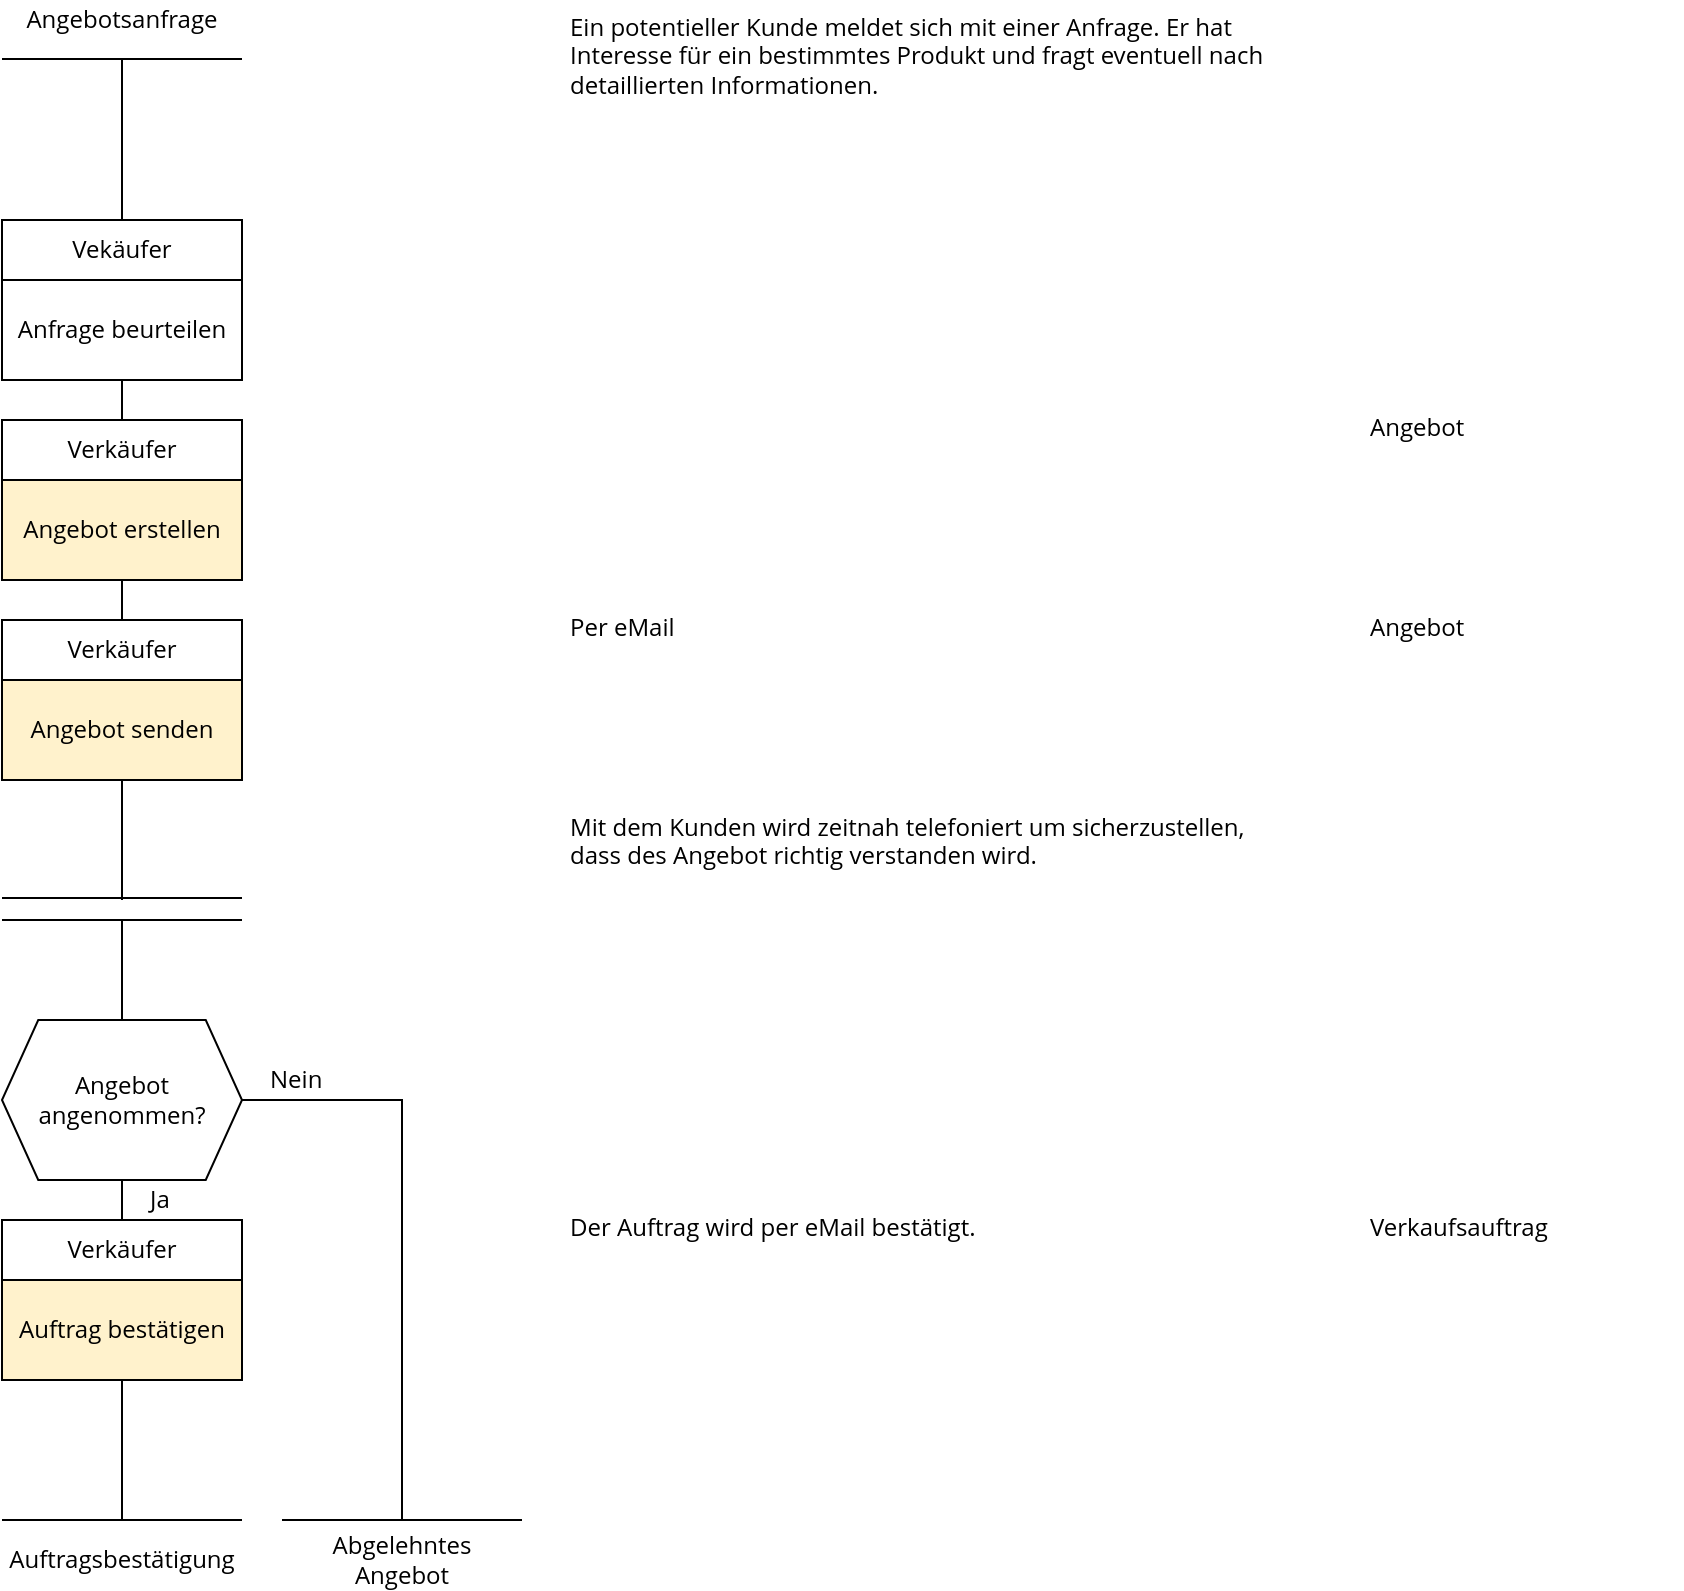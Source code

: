 <mxfile version="13.7.9" type="device"><diagram id="4S5-npywQPDvTMbEbsQe" name="Page-1"><mxGraphModel dx="1102" dy="574" grid="1" gridSize="10" guides="1" tooltips="1" connect="1" arrows="1" fold="1" page="1" pageScale="1" pageWidth="827" pageHeight="1169" math="0" shadow="0"><root><mxCell id="0"/><mxCell id="1" parent="0"/><mxCell id="5YBqX78m-PzI1qTNsg00-1" value="" style="rounded=0;whiteSpace=wrap;html=1;align=left;horizontal=1;verticalAlign=top;strokeColor=none;fontFamily=Open Sans;fontSize=12;spacingLeft=2;spacingRight=2;" parent="1" vertex="1"><mxGeometry x="360" y="180" width="360" height="100" as="geometry"/></mxCell><mxCell id="5YBqX78m-PzI1qTNsg00-2" value="" style="endArrow=none;html=1;fontFamily=Open Sans;fontSize=12;spacingLeft=2;spacingRight=2;" parent="1" edge="1"><mxGeometry width="50" height="50" relative="1" as="geometry"><mxPoint x="80" y="109.5" as="sourcePoint"/><mxPoint x="200" y="109.5" as="targetPoint"/></mxGeometry></mxCell><mxCell id="5YBqX78m-PzI1qTNsg00-3" value="Angebotsanfrage" style="text;html=1;strokeColor=none;fillColor=none;align=center;verticalAlign=middle;whiteSpace=wrap;rounded=0;fontFamily=Open Sans;fontSize=12;spacingLeft=2;spacingRight=2;" parent="1" vertex="1"><mxGeometry x="80" y="80" width="120" height="20" as="geometry"/></mxCell><mxCell id="5YBqX78m-PzI1qTNsg00-4" value="" style="endArrow=none;html=1;fontFamily=Open Sans;fontSize=12;spacingLeft=2;spacingRight=2;" parent="1" edge="1"><mxGeometry width="50" height="50" relative="1" as="geometry"><mxPoint x="140" y="190" as="sourcePoint"/><mxPoint x="140" y="110" as="targetPoint"/></mxGeometry></mxCell><mxCell id="5YBqX78m-PzI1qTNsg00-5" value="" style="verticalLabelPosition=bottom;verticalAlign=top;html=1;shape=hexagon;perimeter=hexagonPerimeter2;arcSize=6;size=0.151;fontFamily=Open Sans;fontSize=12;spacingLeft=2;spacingRight=2;" parent="1" vertex="1"><mxGeometry x="80" y="590" width="120" height="80" as="geometry"/></mxCell><mxCell id="5YBqX78m-PzI1qTNsg00-6" value="Angebot angenommen?" style="text;html=1;strokeColor=none;fillColor=none;align=center;verticalAlign=middle;whiteSpace=wrap;rounded=0;fontFamily=Open Sans;fontSize=12;spacingLeft=2;spacingRight=2;" parent="1" vertex="1"><mxGeometry x="80" y="590" width="120" height="80" as="geometry"/></mxCell><mxCell id="5YBqX78m-PzI1qTNsg00-7" value="" style="endArrow=none;html=1;fontFamily=Open Sans;fontSize=12;spacingLeft=2;spacingRight=2;" parent="1" edge="1"><mxGeometry width="50" height="50" relative="1" as="geometry"><mxPoint x="140" y="290" as="sourcePoint"/><mxPoint x="140" y="270" as="targetPoint"/></mxGeometry></mxCell><mxCell id="5YBqX78m-PzI1qTNsg00-8" value="" style="endArrow=none;html=1;fontFamily=Open Sans;fontSize=12;spacingLeft=2;spacingRight=2;" parent="1" edge="1"><mxGeometry width="50" height="50" relative="1" as="geometry"><mxPoint x="80" y="529" as="sourcePoint"/><mxPoint x="200" y="529" as="targetPoint"/></mxGeometry></mxCell><mxCell id="5YBqX78m-PzI1qTNsg00-9" value="" style="endArrow=none;html=1;fontFamily=Open Sans;fontSize=12;spacingLeft=2;spacingRight=2;" parent="1" edge="1"><mxGeometry width="50" height="50" relative="1" as="geometry"><mxPoint x="80" y="540" as="sourcePoint"/><mxPoint x="200" y="540" as="targetPoint"/></mxGeometry></mxCell><mxCell id="5YBqX78m-PzI1qTNsg00-10" value="" style="endArrow=none;html=1;exitX=0.5;exitY=0;exitDx=0;exitDy=0;entryX=0.5;entryY=1;entryDx=0;entryDy=0;fontFamily=Open Sans;fontSize=12;spacingLeft=2;spacingRight=2;" parent="1" target="5YBqX78m-PzI1qTNsg00-6" edge="1"><mxGeometry width="50" height="50" relative="1" as="geometry"><mxPoint x="140" y="701" as="sourcePoint"/><mxPoint x="440" y="708" as="targetPoint"/></mxGeometry></mxCell><mxCell id="5YBqX78m-PzI1qTNsg00-11" value="Anfrage beurteilen" style="rounded=0;whiteSpace=wrap;html=1;fontFamily=Open Sans;fontSize=12;spacingLeft=2;spacingRight=2;" parent="1" vertex="1"><mxGeometry x="80" y="220" width="120" height="50" as="geometry"/></mxCell><mxCell id="5YBqX78m-PzI1qTNsg00-12" value="Vekäufer" style="rounded=0;whiteSpace=wrap;html=1;fontFamily=Open Sans;fontSize=12;spacingLeft=2;spacingRight=2;" parent="1" vertex="1"><mxGeometry x="80" y="190" width="120" height="30" as="geometry"/></mxCell><mxCell id="5YBqX78m-PzI1qTNsg00-14" value="Ein potentieller Kunde meldet sich mit einer Anfrage. Er hat Interesse für ein bestimmtes Produkt und fragt eventuell nach detaillierten Informationen." style="rounded=0;whiteSpace=wrap;html=1;align=left;horizontal=1;verticalAlign=top;strokeColor=none;fontFamily=Open Sans;fontSize=12;spacingLeft=2;spacingRight=2;" parent="1" vertex="1"><mxGeometry x="360" y="80" width="360" height="100" as="geometry"/></mxCell><mxCell id="5YBqX78m-PzI1qTNsg00-15" value="" style="endArrow=none;html=1;fontFamily=Open Sans;fontSize=12;spacingLeft=2;spacingRight=2;" parent="1" edge="1"><mxGeometry width="50" height="50" relative="1" as="geometry"><mxPoint x="140" y="390" as="sourcePoint"/><mxPoint x="140" y="370" as="targetPoint"/></mxGeometry></mxCell><mxCell id="5YBqX78m-PzI1qTNsg00-16" value="Angebot erstellen" style="rounded=0;whiteSpace=wrap;html=1;fillColor=#fff2cc;strokeColor=#000000;fontFamily=Open Sans;fontSize=12;spacingLeft=2;spacingRight=2;" parent="1" vertex="1"><mxGeometry x="80" y="320" width="120" height="50" as="geometry"/></mxCell><mxCell id="5YBqX78m-PzI1qTNsg00-17" value="Verkäufer" style="rounded=0;whiteSpace=wrap;html=1;fontFamily=Open Sans;fontSize=12;spacingLeft=2;spacingRight=2;" parent="1" vertex="1"><mxGeometry x="80" y="290" width="120" height="30" as="geometry"/></mxCell><mxCell id="5YBqX78m-PzI1qTNsg00-18" value="" style="rounded=0;whiteSpace=wrap;html=1;align=left;horizontal=1;verticalAlign=top;strokeColor=none;fontFamily=Open Sans;fontSize=12;spacingLeft=2;spacingRight=2;" parent="1" vertex="1"><mxGeometry x="360" y="280" width="360" height="100" as="geometry"/></mxCell><mxCell id="5YBqX78m-PzI1qTNsg00-19" value="Angebot" style="rounded=0;whiteSpace=wrap;html=1;align=left;horizontal=1;verticalAlign=top;strokeColor=none;fontFamily=Open Sans;fontSize=12;spacingLeft=2;spacingRight=2;" parent="1" vertex="1"><mxGeometry x="760" y="280" width="160" height="100" as="geometry"/></mxCell><mxCell id="5YBqX78m-PzI1qTNsg00-20" value="" style="endArrow=none;html=1;fontFamily=Open Sans;fontSize=12;spacingLeft=2;spacingRight=2;" parent="1" edge="1"><mxGeometry width="50" height="50" relative="1" as="geometry"><mxPoint x="140" y="390" as="sourcePoint"/><mxPoint x="140" y="370" as="targetPoint"/></mxGeometry></mxCell><mxCell id="5YBqX78m-PzI1qTNsg00-21" value="Angebot senden" style="rounded=0;whiteSpace=wrap;html=1;fillColor=#fff2cc;strokeColor=#000000;fontFamily=Open Sans;fontSize=12;spacingLeft=2;spacingRight=2;" parent="1" vertex="1"><mxGeometry x="80" y="420" width="120" height="50" as="geometry"/></mxCell><mxCell id="5YBqX78m-PzI1qTNsg00-22" value="Verkäufer" style="rounded=0;whiteSpace=wrap;html=1;fontFamily=Open Sans;fontSize=12;spacingLeft=2;spacingRight=2;" parent="1" vertex="1"><mxGeometry x="80" y="390" width="120" height="30" as="geometry"/></mxCell><mxCell id="5YBqX78m-PzI1qTNsg00-23" value="Per eMail" style="rounded=0;whiteSpace=wrap;html=1;align=left;horizontal=1;verticalAlign=top;strokeColor=none;fontFamily=Open Sans;fontSize=12;spacingLeft=2;spacingRight=2;" parent="1" vertex="1"><mxGeometry x="360" y="380" width="360" height="100" as="geometry"/></mxCell><mxCell id="5YBqX78m-PzI1qTNsg00-24" value="Angebot" style="rounded=0;whiteSpace=wrap;html=1;align=left;horizontal=1;verticalAlign=top;strokeColor=none;fontFamily=Open Sans;fontSize=12;spacingLeft=2;spacingRight=2;" parent="1" vertex="1"><mxGeometry x="760" y="380" width="160" height="100" as="geometry"/></mxCell><mxCell id="5YBqX78m-PzI1qTNsg00-25" value="Mit dem Kunden wird zeitnah telefoniert um sicherzustellen, dass des Angebot richtig verstanden wird." style="rounded=0;whiteSpace=wrap;html=1;align=left;horizontal=1;verticalAlign=top;strokeColor=none;fontFamily=Open Sans;fontSize=12;spacingLeft=2;spacingRight=2;" parent="1" vertex="1"><mxGeometry x="360" y="480" width="360" height="100" as="geometry"/></mxCell><mxCell id="5YBqX78m-PzI1qTNsg00-26" value="Auftrag bestätigen" style="rounded=0;whiteSpace=wrap;html=1;fillColor=#fff2cc;strokeColor=#000000;fontFamily=Open Sans;fontSize=12;spacingLeft=2;spacingRight=2;" parent="1" vertex="1"><mxGeometry x="80" y="720" width="120" height="50" as="geometry"/></mxCell><mxCell id="5YBqX78m-PzI1qTNsg00-27" value="Verkäufer" style="rounded=0;whiteSpace=wrap;html=1;fontFamily=Open Sans;fontSize=12;spacingLeft=2;spacingRight=2;" parent="1" vertex="1"><mxGeometry x="80" y="690" width="120" height="30" as="geometry"/></mxCell><mxCell id="5YBqX78m-PzI1qTNsg00-28" value="Auftragsbestätigung" style="text;html=1;strokeColor=none;fillColor=none;align=center;verticalAlign=middle;whiteSpace=wrap;rounded=0;fontFamily=Open Sans;fontSize=12;spacingLeft=2;spacingRight=2;" parent="1" vertex="1"><mxGeometry x="80" y="850" width="120" height="20" as="geometry"/></mxCell><mxCell id="5YBqX78m-PzI1qTNsg00-29" value="" style="endArrow=none;html=1;fontFamily=Open Sans;fontSize=12;spacingLeft=2;spacingRight=2;" parent="1" edge="1"><mxGeometry width="50" height="50" relative="1" as="geometry"><mxPoint x="80" y="840" as="sourcePoint"/><mxPoint x="200" y="840" as="targetPoint"/></mxGeometry></mxCell><mxCell id="5YBqX78m-PzI1qTNsg00-30" value="" style="endArrow=none;html=1;entryX=0.5;entryY=1;entryDx=0;entryDy=0;fontFamily=Open Sans;fontSize=12;spacingLeft=2;spacingRight=2;" parent="1" target="5YBqX78m-PzI1qTNsg00-26" edge="1"><mxGeometry width="50" height="50" relative="1" as="geometry"><mxPoint x="140" y="840" as="sourcePoint"/><mxPoint x="240" y="760" as="targetPoint"/></mxGeometry></mxCell><mxCell id="5YBqX78m-PzI1qTNsg00-31" value="" style="endArrow=none;html=1;fontFamily=Open Sans;fontSize=12;spacingLeft=2;spacingRight=2;" parent="1" source="5YBqX78m-PzI1qTNsg00-6" edge="1"><mxGeometry width="50" height="50" relative="1" as="geometry"><mxPoint x="390" y="740" as="sourcePoint"/><mxPoint x="140" y="540" as="targetPoint"/></mxGeometry></mxCell><mxCell id="5YBqX78m-PzI1qTNsg00-32" value="" style="endArrow=none;html=1;entryX=0.5;entryY=1;entryDx=0;entryDy=0;fontFamily=Open Sans;fontSize=12;spacingLeft=2;spacingRight=2;" parent="1" target="5YBqX78m-PzI1qTNsg00-21" edge="1"><mxGeometry width="50" height="50" relative="1" as="geometry"><mxPoint x="140" y="530" as="sourcePoint"/><mxPoint x="440" y="690" as="targetPoint"/></mxGeometry></mxCell><mxCell id="5YBqX78m-PzI1qTNsg00-33" value="Abgelehntes Angebot" style="text;html=1;strokeColor=none;fillColor=none;align=center;verticalAlign=middle;whiteSpace=wrap;rounded=0;fontFamily=Open Sans;fontSize=12;spacingLeft=2;spacingRight=2;" parent="1" vertex="1"><mxGeometry x="220" y="850" width="120" height="20" as="geometry"/></mxCell><mxCell id="5YBqX78m-PzI1qTNsg00-34" value="" style="endArrow=none;html=1;fontFamily=Open Sans;fontSize=12;spacingLeft=2;spacingRight=2;" parent="1" edge="1"><mxGeometry width="50" height="50" relative="1" as="geometry"><mxPoint x="220" y="840" as="sourcePoint"/><mxPoint x="340" y="840" as="targetPoint"/></mxGeometry></mxCell><mxCell id="5YBqX78m-PzI1qTNsg00-35" value="" style="edgeStyle=orthogonalEdgeStyle;rounded=0;orthogonalLoop=1;jettySize=auto;html=1;strokeColor=none;startArrow=none;startFill=0;fontFamily=Open Sans;fontSize=12;spacingLeft=2;spacingRight=2;" parent="1" target="5YBqX78m-PzI1qTNsg00-36" edge="1"><mxGeometry relative="1" as="geometry"><mxPoint x="400" y="620" as="sourcePoint"/></mxGeometry></mxCell><mxCell id="5YBqX78m-PzI1qTNsg00-36" value="Nein" style="text;html=1;strokeColor=none;fillColor=none;align=left;verticalAlign=middle;whiteSpace=wrap;rounded=0;fontFamily=Open Sans;fontSize=12;spacingLeft=2;spacingRight=2;" parent="1" vertex="1"><mxGeometry x="210" y="610" width="70" height="20" as="geometry"/></mxCell><mxCell id="5YBqX78m-PzI1qTNsg00-37" value="Ja" style="text;html=1;strokeColor=none;fillColor=none;align=left;verticalAlign=middle;whiteSpace=wrap;rounded=0;fontFamily=Open Sans;fontSize=12;spacingLeft=2;spacingRight=2;" parent="1" vertex="1"><mxGeometry x="150" y="670" width="70" height="20" as="geometry"/></mxCell><mxCell id="5YBqX78m-PzI1qTNsg00-38" value="" style="endArrow=none;html=1;edgeStyle=orthogonalEdgeStyle;entryX=1;entryY=0.5;entryDx=0;entryDy=0;rounded=0;fontFamily=Open Sans;fontSize=12;spacingLeft=2;spacingRight=2;" parent="1" target="5YBqX78m-PzI1qTNsg00-6" edge="1"><mxGeometry width="50" height="50" relative="1" as="geometry"><mxPoint x="280" y="840" as="sourcePoint"/><mxPoint x="380" y="770" as="targetPoint"/><Array as="points"><mxPoint x="280" y="630"/></Array></mxGeometry></mxCell><mxCell id="5YBqX78m-PzI1qTNsg00-39" value="Verkaufsauftrag" style="rounded=0;whiteSpace=wrap;html=1;align=left;horizontal=1;verticalAlign=top;strokeColor=none;fontFamily=Open Sans;fontSize=12;spacingLeft=2;spacingRight=2;" parent="1" vertex="1"><mxGeometry x="760" y="680" width="160" height="100" as="geometry"/></mxCell><mxCell id="5YBqX78m-PzI1qTNsg00-40" value="Der Auftrag wird per eMail bestätigt." style="rounded=0;whiteSpace=wrap;html=1;align=left;horizontal=1;verticalAlign=top;strokeColor=none;fontFamily=Open Sans;fontSize=12;spacingLeft=2;spacingRight=2;" parent="1" vertex="1"><mxGeometry x="360" y="680" width="360" height="100" as="geometry"/></mxCell></root></mxGraphModel></diagram></mxfile>